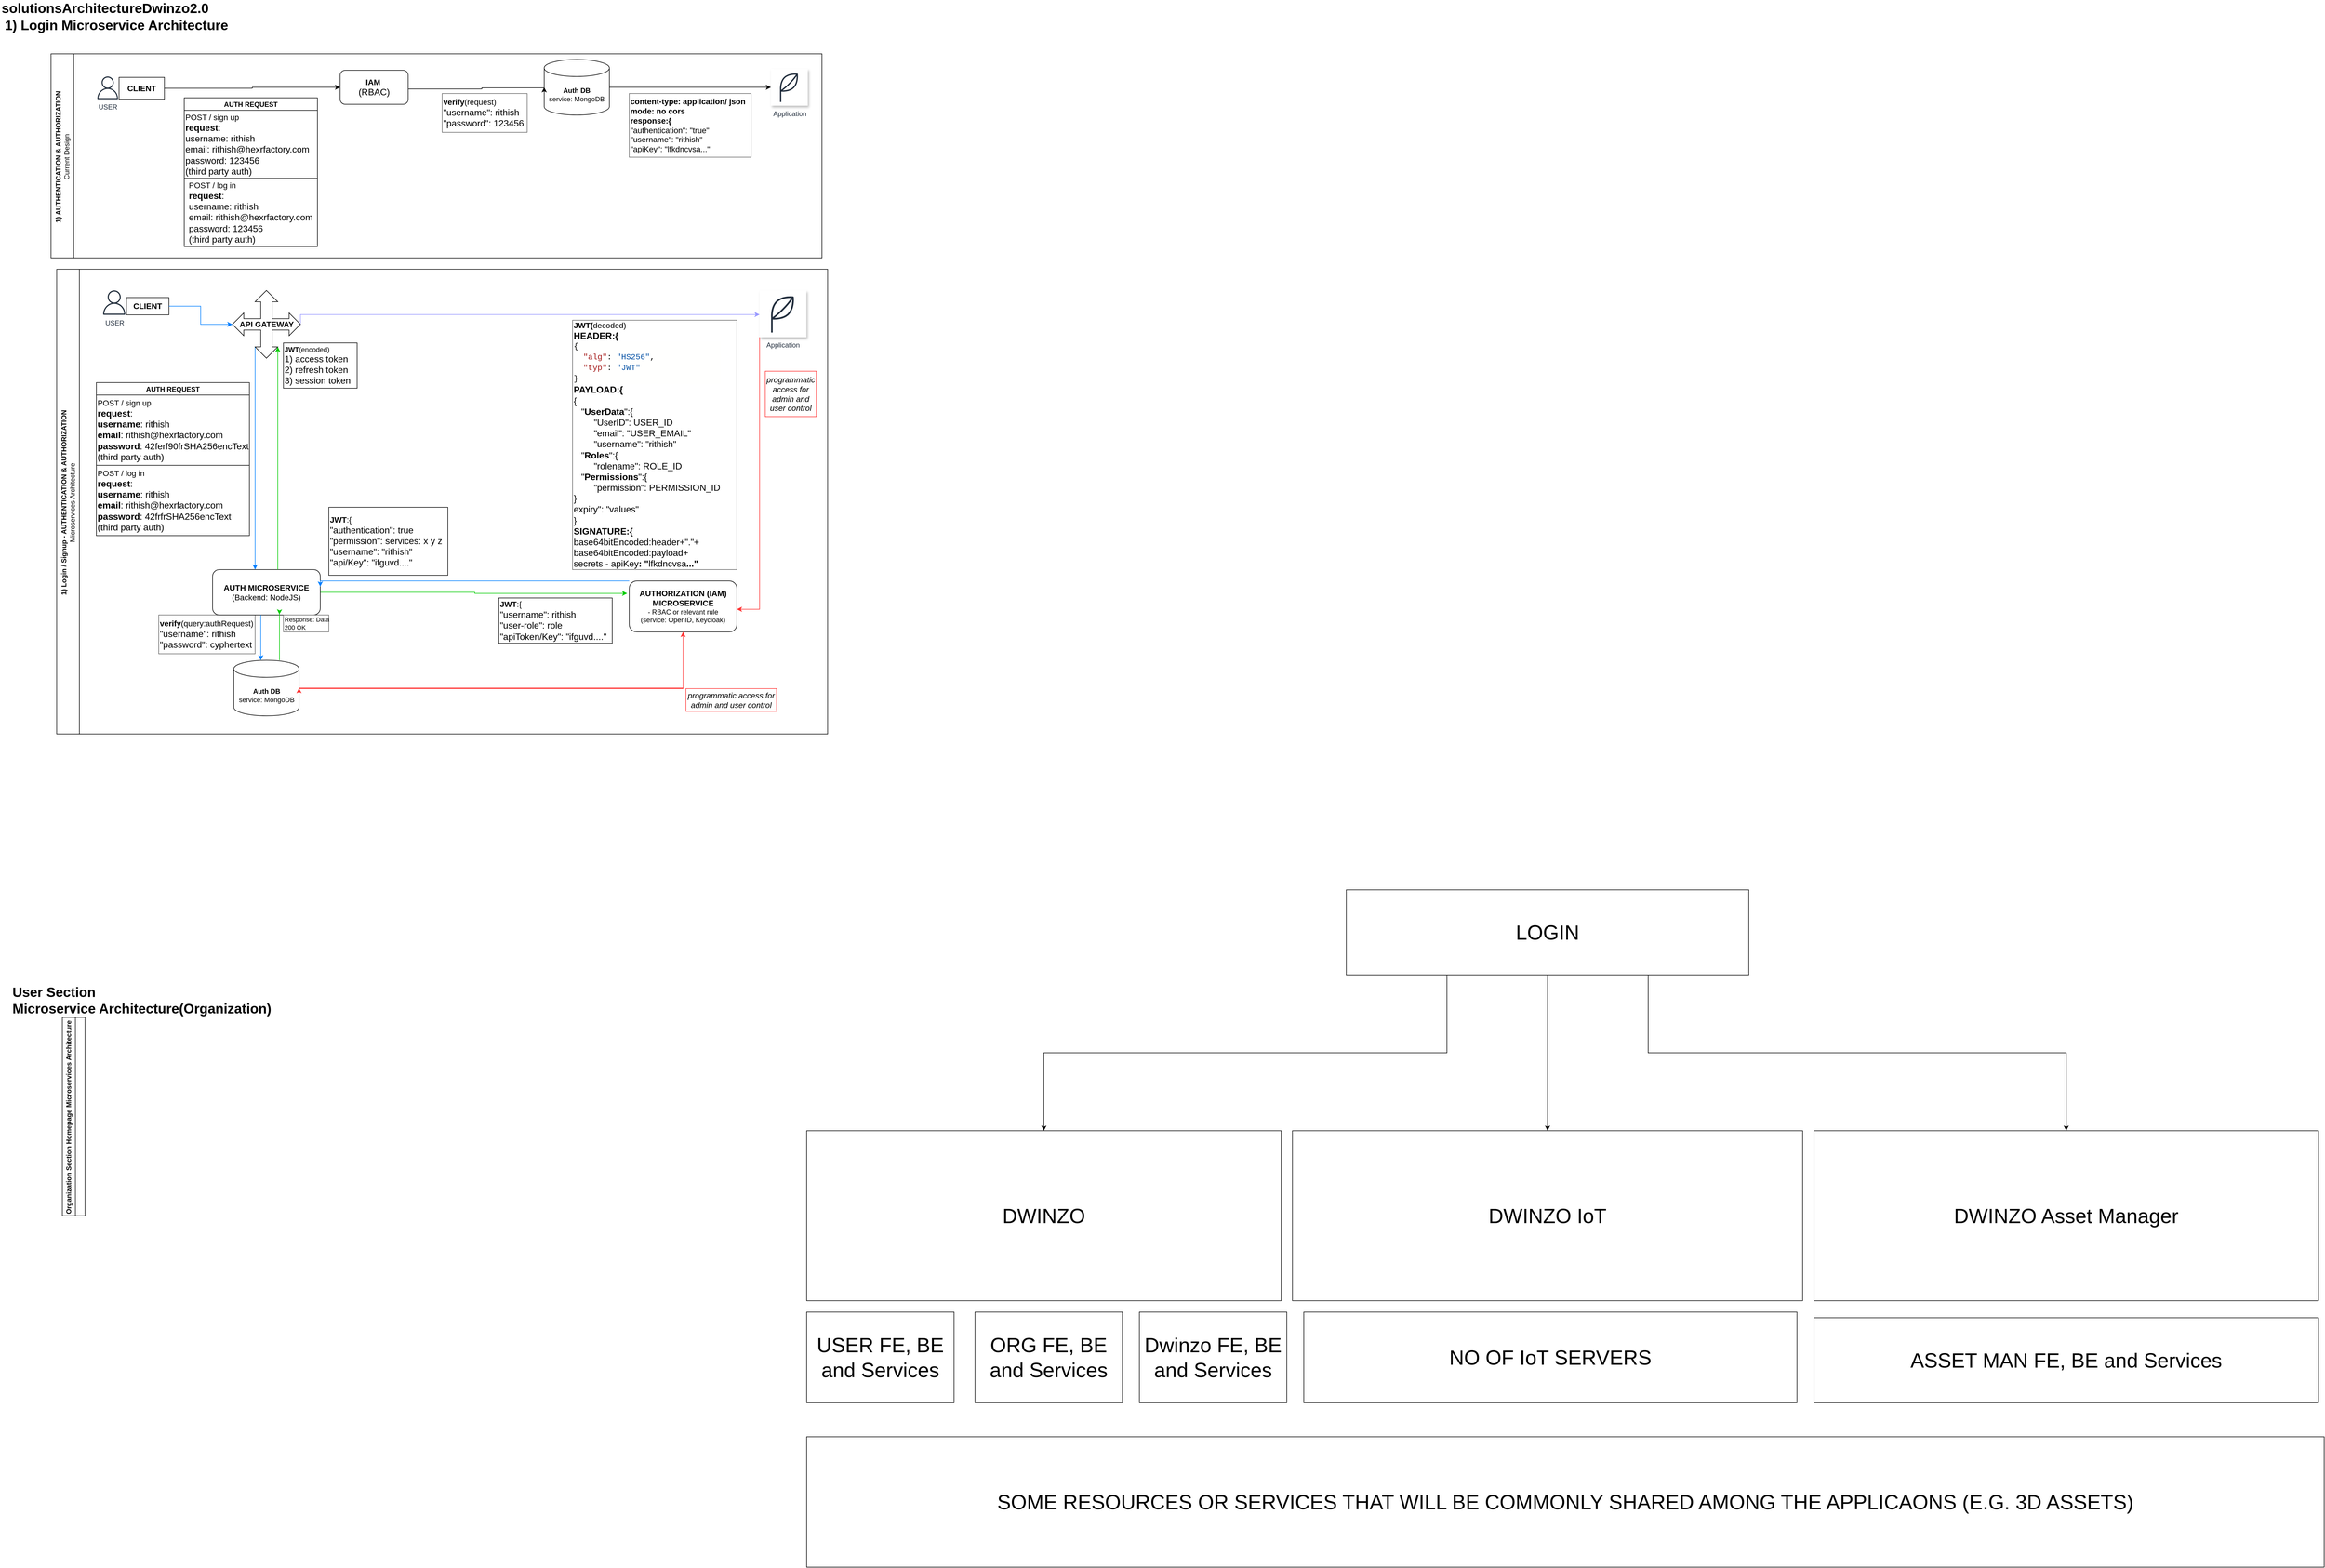 <mxfile version="24.3.1" type="google">
  <diagram name="Page-1" id="z4bVFm13iegyjinyYMxW">
    <mxGraphModel grid="1" page="1" gridSize="10" guides="1" tooltips="1" connect="1" arrows="1" fold="1" pageScale="1" pageWidth="850" pageHeight="1100" math="0" shadow="0">
      <root>
        <mxCell id="0" />
        <mxCell id="1" parent="0" />
        <mxCell id="IHgsMJMbLqcfS5eTaFf3-1" value="solutionsArchitectureDwinzo2.0" style="text;strokeColor=none;fillColor=none;html=1;fontSize=24;fontStyle=1;verticalAlign=middle;align=center;" vertex="1" parent="1">
          <mxGeometry x="-850" y="-1090" width="370" height="20" as="geometry" />
        </mxCell>
        <mxCell id="IHgsMJMbLqcfS5eTaFf3-40" value="1) AUTHENTICATION &amp;amp; AUTHORIZATION&amp;nbsp;&lt;div&gt;&lt;span style=&quot;font-weight: normal;&quot;&gt;Current Design&amp;nbsp;&lt;/span&gt;&lt;/div&gt;" style="swimlane;horizontal=0;whiteSpace=wrap;html=1;startSize=40;" vertex="1" parent="1">
          <mxGeometry x="-760" y="-1000" width="1360" height="360" as="geometry" />
        </mxCell>
        <mxCell id="IHgsMJMbLqcfS5eTaFf3-70" value="" style="edgeStyle=orthogonalEdgeStyle;rounded=0;orthogonalLoop=1;jettySize=auto;html=1;" edge="1" parent="IHgsMJMbLqcfS5eTaFf3-40">
          <mxGeometry relative="1" as="geometry">
            <mxPoint x="865" y="169.429" as="sourcePoint" />
          </mxGeometry>
        </mxCell>
        <mxCell id="IHgsMJMbLqcfS5eTaFf3-48" value="&lt;font style=&quot;font-size: 14px;&quot;&gt;&lt;b&gt;verify&lt;/b&gt;(request)&lt;/font&gt;&lt;div&gt;&lt;font size=&quot;3&quot;&gt;&quot;username&quot;: rithish&lt;/font&gt;&lt;/div&gt;&lt;div&gt;&lt;font size=&quot;3&quot;&gt;&quot;password&quot;: 123456&lt;/font&gt;&lt;/div&gt;" style="whiteSpace=wrap;html=1;strokeColor=#666666;strokeWidth=1;shadow=0;dashed=0;align=left;" vertex="1" parent="IHgsMJMbLqcfS5eTaFf3-40">
          <mxGeometry x="690" y="70" width="150" height="68.5" as="geometry" />
        </mxCell>
        <mxCell id="IHgsMJMbLqcfS5eTaFf3-25" value="USER" style="sketch=0;outlineConnect=0;fontColor=#232F3E;gradientColor=none;fillColor=#232F3D;strokeColor=none;dashed=0;verticalLabelPosition=bottom;verticalAlign=top;align=center;html=1;fontSize=12;fontStyle=0;aspect=fixed;pointerEvents=1;shape=mxgraph.aws4.user;" vertex="1" parent="IHgsMJMbLqcfS5eTaFf3-40">
          <mxGeometry x="80" y="40" width="40" height="40" as="geometry" />
        </mxCell>
        <mxCell id="y3_AkyGFKerVFW_caFqs-35" style="edgeStyle=orthogonalEdgeStyle;rounded=0;orthogonalLoop=1;jettySize=auto;html=1;entryX=0;entryY=0.5;entryDx=0;entryDy=0;" edge="1" parent="IHgsMJMbLqcfS5eTaFf3-40" source="y3_AkyGFKerVFW_caFqs-1" target="y3_AkyGFKerVFW_caFqs-3">
          <mxGeometry relative="1" as="geometry" />
        </mxCell>
        <mxCell id="y3_AkyGFKerVFW_caFqs-1" value="&lt;b&gt;&lt;font style=&quot;font-size: 14px;&quot;&gt;CLIENT&lt;/font&gt;&lt;/b&gt;" style="rounded=0;whiteSpace=wrap;html=1;" vertex="1" parent="IHgsMJMbLqcfS5eTaFf3-40">
          <mxGeometry x="120" y="41.5" width="80" height="38.5" as="geometry" />
        </mxCell>
        <mxCell id="y3_AkyGFKerVFW_caFqs-3" value="&lt;b&gt;&lt;font style=&quot;font-size: 14px;&quot;&gt;IAM&amp;nbsp;&lt;/font&gt;&lt;/b&gt;&lt;div&gt;&lt;font size=&quot;3&quot;&gt;(RBAC)&lt;/font&gt;&lt;/div&gt;" style="rounded=1;whiteSpace=wrap;html=1;" vertex="1" parent="IHgsMJMbLqcfS5eTaFf3-40">
          <mxGeometry x="510" y="29" width="120" height="60" as="geometry" />
        </mxCell>
        <mxCell id="y3_AkyGFKerVFW_caFqs-5" value="AUTH REQUEST" style="shape=table;startSize=22;container=1;collapsible=0;childLayout=tableLayout;fontStyle=1" vertex="1" parent="IHgsMJMbLqcfS5eTaFf3-40">
          <mxGeometry x="235" y="77.6" width="235" height="262.4" as="geometry" />
        </mxCell>
        <mxCell id="y3_AkyGFKerVFW_caFqs-6" value="" style="shape=tableRow;horizontal=0;startSize=0;swimlaneHead=0;swimlaneBody=0;strokeColor=inherit;top=0;left=0;bottom=0;right=0;collapsible=0;dropTarget=0;fillColor=none;points=[[0,0.5],[1,0.5]];portConstraint=eastwest;" vertex="1" parent="y3_AkyGFKerVFW_caFqs-5">
          <mxGeometry y="22" width="235" height="120" as="geometry" />
        </mxCell>
        <mxCell id="y3_AkyGFKerVFW_caFqs-7" value="&lt;font style=&quot;font-size: 14px;&quot;&gt;POST / sign up&lt;/font&gt;&lt;div&gt;&lt;font size=&quot;3&quot;&gt;&lt;b&gt;request&lt;/b&gt;:&lt;/font&gt;&lt;/div&gt;&lt;div&gt;&lt;font size=&quot;3&quot;&gt;username: rithish&lt;/font&gt;&lt;/div&gt;&lt;div&gt;&lt;font size=&quot;3&quot;&gt;email: rithish@hexrfactory.com&lt;/font&gt;&lt;/div&gt;&lt;div&gt;&lt;font size=&quot;3&quot;&gt;password: 123456&lt;/font&gt;&lt;/div&gt;&lt;div&gt;&lt;font size=&quot;3&quot;&gt;(third party auth)&lt;/font&gt;&lt;/div&gt;" style="shape=partialRectangle;html=1;whiteSpace=wrap;connectable=0;strokeColor=inherit;overflow=hidden;fillColor=none;top=0;left=0;bottom=0;right=0;pointerEvents=1;align=left;" vertex="1" parent="y3_AkyGFKerVFW_caFqs-6">
          <mxGeometry width="235" height="120" as="geometry">
            <mxRectangle width="235" height="120" as="alternateBounds" />
          </mxGeometry>
        </mxCell>
        <mxCell id="y3_AkyGFKerVFW_caFqs-8" value="" style="shape=tableRow;horizontal=0;startSize=0;swimlaneHead=0;swimlaneBody=0;strokeColor=inherit;top=0;left=0;bottom=0;right=0;collapsible=0;dropTarget=0;fillColor=none;points=[[0,0.5],[1,0.5]];portConstraint=eastwest;" vertex="1" parent="y3_AkyGFKerVFW_caFqs-5">
          <mxGeometry y="142" width="235" height="120" as="geometry" />
        </mxCell>
        <mxCell id="y3_AkyGFKerVFW_caFqs-9" value="&lt;div style=&quot;text-align: left;&quot;&gt;&lt;span style=&quot;font-size: 14px; background-color: initial;&quot;&gt;POST / log in&lt;/span&gt;&lt;/div&gt;&lt;div style=&quot;text-align: left;&quot;&gt;&lt;font size=&quot;3&quot;&gt;&lt;b&gt;request&lt;/b&gt;:&lt;/font&gt;&lt;/div&gt;&lt;div style=&quot;text-align: left;&quot;&gt;&lt;font size=&quot;3&quot;&gt;username: rithish&lt;/font&gt;&lt;/div&gt;&lt;div style=&quot;text-align: left;&quot;&gt;&lt;font size=&quot;3&quot;&gt;email: rithish@hexrfactory.com&lt;/font&gt;&lt;/div&gt;&lt;div style=&quot;text-align: left;&quot;&gt;&lt;font size=&quot;3&quot;&gt;password: 123456&lt;/font&gt;&lt;/div&gt;&lt;div style=&quot;text-align: left;&quot;&gt;&lt;font size=&quot;3&quot;&gt;(third party auth)&lt;/font&gt;&lt;/div&gt;" style="shape=partialRectangle;html=1;whiteSpace=wrap;connectable=0;strokeColor=inherit;overflow=hidden;fillColor=none;top=0;left=0;bottom=0;right=0;pointerEvents=1;" vertex="1" parent="y3_AkyGFKerVFW_caFqs-8">
          <mxGeometry width="235" height="120" as="geometry">
            <mxRectangle width="235" height="120" as="alternateBounds" />
          </mxGeometry>
        </mxCell>
        <mxCell id="y3_AkyGFKerVFW_caFqs-17" style="edgeStyle=orthogonalEdgeStyle;rounded=0;orthogonalLoop=1;jettySize=auto;html=1;" edge="1" parent="IHgsMJMbLqcfS5eTaFf3-40" source="y3_AkyGFKerVFW_caFqs-13" target="y3_AkyGFKerVFW_caFqs-16">
          <mxGeometry relative="1" as="geometry" />
        </mxCell>
        <mxCell id="y3_AkyGFKerVFW_caFqs-13" value="&lt;b&gt;Auth DB&lt;/b&gt;&lt;div&gt;service: MongoDB&lt;/div&gt;" style="shape=cylinder3;whiteSpace=wrap;html=1;boundedLbl=1;backgroundOutline=1;size=15;" vertex="1" parent="IHgsMJMbLqcfS5eTaFf3-40">
          <mxGeometry x="870" y="10" width="115" height="98" as="geometry" />
        </mxCell>
        <mxCell id="y3_AkyGFKerVFW_caFqs-14" style="edgeStyle=orthogonalEdgeStyle;rounded=0;orthogonalLoop=1;jettySize=auto;html=1;entryX=0;entryY=0.5;entryDx=0;entryDy=0;entryPerimeter=0;" edge="1" parent="IHgsMJMbLqcfS5eTaFf3-40" source="y3_AkyGFKerVFW_caFqs-3" target="y3_AkyGFKerVFW_caFqs-13">
          <mxGeometry relative="1" as="geometry">
            <Array as="points">
              <mxPoint x="760" y="62" />
              <mxPoint x="760" y="60" />
            </Array>
          </mxGeometry>
        </mxCell>
        <mxCell id="y3_AkyGFKerVFW_caFqs-16" value="Application" style="sketch=0;outlineConnect=0;fontColor=#232F3E;gradientColor=none;strokeColor=#232F3E;fillColor=#ffffff;dashed=0;verticalLabelPosition=bottom;verticalAlign=top;align=center;html=1;fontSize=12;fontStyle=0;aspect=fixed;shape=mxgraph.aws4.resourceIcon;resIcon=mxgraph.aws4.application;shadow=1;" vertex="1" parent="IHgsMJMbLqcfS5eTaFf3-40">
          <mxGeometry x="1270" y="26.5" width="65" height="65" as="geometry" />
        </mxCell>
        <mxCell id="y3_AkyGFKerVFW_caFqs-18" value="&lt;span style=&quot;font-size: 14px;&quot;&gt;&lt;b&gt;content-type: application/ json&lt;/b&gt;&lt;/span&gt;&lt;div&gt;&lt;span style=&quot;font-size: 14px;&quot;&gt;&lt;b&gt;mode: no cors&lt;/b&gt;&lt;/span&gt;&lt;/div&gt;&lt;div&gt;&lt;span style=&quot;font-size: 14px;&quot;&gt;&lt;b&gt;response:{&lt;/b&gt;&lt;/span&gt;&lt;/div&gt;&lt;div&gt;&lt;span style=&quot;font-size: 14px;&quot;&gt;&quot;&lt;/span&gt;&lt;span style=&quot;font-size: 14px;&quot;&gt;authentication&lt;/span&gt;&lt;span style=&quot;font-size: 14px;&quot;&gt;&quot;: &quot;&lt;/span&gt;&lt;span style=&quot;font-size: 14px;&quot;&gt;true&quot;&lt;/span&gt;&lt;/div&gt;&lt;div&gt;&lt;span style=&quot;font-size: 14px;&quot;&gt;&quot;username&quot;: &quot;&lt;/span&gt;&lt;span style=&quot;font-size: 14px;&quot;&gt;rithish&quot;&lt;/span&gt;&lt;/div&gt;&lt;div&gt;&lt;span style=&quot;font-size: 14px;&quot;&gt;&quot;apiKey&quot;: &quot;&lt;/span&gt;&lt;span style=&quot;font-size: 14px;&quot;&gt;lfkdncvsa&lt;/span&gt;&lt;span style=&quot;font-size: 14px;&quot;&gt;...&quot;&lt;/span&gt;&lt;/div&gt;" style="whiteSpace=wrap;html=1;strokeColor=#666666;strokeWidth=1;shadow=0;dashed=0;align=left;" vertex="1" parent="IHgsMJMbLqcfS5eTaFf3-40">
          <mxGeometry x="1020" y="70" width="215" height="112.4" as="geometry" />
        </mxCell>
        <mxCell id="IHgsMJMbLqcfS5eTaFf3-159" value="1) Login Microservice Architecture" style="text;strokeColor=none;fillColor=none;html=1;fontSize=24;fontStyle=1;verticalAlign=middle;align=center;" vertex="1" parent="1">
          <mxGeometry x="-830" y="-1060" width="370" height="20" as="geometry" />
        </mxCell>
        <mxCell id="IHgsMJMbLqcfS5eTaFf3-160" value="User Section&amp;nbsp;&lt;div&gt;Microservice Architecture&lt;span style=&quot;background-color: initial;&quot;&gt;(Organization)&lt;/span&gt;&lt;/div&gt;" style="text;strokeColor=none;fillColor=none;html=1;fontSize=24;fontStyle=1;verticalAlign=middle;align=left;" vertex="1" parent="1">
          <mxGeometry x="-830" y="660" width="490" height="20" as="geometry" />
        </mxCell>
        <mxCell id="IHgsMJMbLqcfS5eTaFf3-258" value="Organization Section Homepage Microservices Architecture&amp;nbsp;" style="swimlane;horizontal=0;whiteSpace=wrap;html=1;" vertex="1" collapsed="1" parent="1">
          <mxGeometry x="-740" y="700" width="40" height="350" as="geometry">
            <mxRectangle x="-760" y="1490" width="2400" height="1790" as="alternateBounds" />
          </mxGeometry>
        </mxCell>
        <mxCell id="IHgsMJMbLqcfS5eTaFf3-174" value="" style="strokeWidth=1;shadow=0;dashed=0;align=center;html=1;shape=mxgraph.mockup.containers.browserWindow;rSize=0;strokeColor=#666666;strokeColor2=#008cff;strokeColor3=#c4c4c4;mainText=,;recursiveResize=0;" vertex="1" parent="IHgsMJMbLqcfS5eTaFf3-258">
          <mxGeometry x="40" y="20" width="510" height="390" as="geometry" />
        </mxCell>
        <mxCell id="35Xw9IBwaOjaMdfY4VeK-5" value="" style="shape=ellipse;html=1;dashed=0;whiteSpace=wrap;aspect=fixed;strokeWidth=5;perimeter=ellipsePerimeter;" vertex="1" parent="IHgsMJMbLqcfS5eTaFf3-174">
          <mxGeometry x="14.38" y="350" width="33" height="33" as="geometry" />
        </mxCell>
        <mxCell id="IHgsMJMbLqcfS5eTaFf3-176" value="" style="shape=ellipse;html=1;dashed=0;whiteSpace=wrap;aspect=fixed;strokeWidth=5;perimeter=ellipsePerimeter;" vertex="1" parent="IHgsMJMbLqcfS5eTaFf3-174">
          <mxGeometry x="12.38" y="263" width="33" height="33" as="geometry" />
        </mxCell>
        <mxCell id="IHgsMJMbLqcfS5eTaFf3-177" value="" style="shape=ellipse;html=1;dashed=0;whiteSpace=wrap;aspect=fixed;strokeWidth=5;perimeter=ellipsePerimeter;" vertex="1" parent="IHgsMJMbLqcfS5eTaFf3-174">
          <mxGeometry x="12.63" y="177" width="33" height="33" as="geometry" />
        </mxCell>
        <mxCell id="IHgsMJMbLqcfS5eTaFf3-178" value="Page 1" style="strokeWidth=1;shadow=0;dashed=0;align=center;html=1;shape=mxgraph.mockup.containers.anchor;fontSize=17;fontColor=#666666;align=left;whiteSpace=wrap;" vertex="1" parent="IHgsMJMbLqcfS5eTaFf3-174">
          <mxGeometry x="60" y="12" width="110" height="26" as="geometry" />
        </mxCell>
        <mxCell id="IHgsMJMbLqcfS5eTaFf3-179" value="https://www.draw.io" style="strokeWidth=1;shadow=0;dashed=0;align=center;html=1;shape=mxgraph.mockup.containers.anchor;rSize=0;fontSize=17;fontColor=#666666;align=left;" vertex="1" parent="IHgsMJMbLqcfS5eTaFf3-174">
          <mxGeometry x="130" y="60" width="250" height="26" as="geometry" />
        </mxCell>
        <mxCell id="IHgsMJMbLqcfS5eTaFf3-180" value="" style="html=1;shadow=0;dashed=0;fillColor=#E3F3FD;strokeColor=none;fontSize=16;fontColor=#161819;align=left;spacing=15;" vertex="1" parent="IHgsMJMbLqcfS5eTaFf3-174">
          <mxGeometry y="110" width="510" height="60" as="geometry" />
        </mxCell>
        <mxCell id="IHgsMJMbLqcfS5eTaFf3-181" value="&lt;font style=&quot;font-size: 18px;&quot;&gt;&lt;b&gt;ORG NAME&lt;/b&gt;&lt;/font&gt;" style="text;html=1;align=left;verticalAlign=middle;whiteSpace=wrap;rounded=0;" vertex="1" parent="IHgsMJMbLqcfS5eTaFf3-180">
          <mxGeometry x="7.556" width="40.8" height="60" as="geometry" />
        </mxCell>
        <mxCell id="IHgsMJMbLqcfS5eTaFf3-218" value="" style="shape=image;html=1;verticalAlign=top;verticalLabelPosition=bottom;labelBackgroundColor=#ffffff;imageAspect=0;aspect=fixed;image=https://cdn4.iconfinder.com/data/icons/essential-app-2/16/app-tile-block-menu-setting-128.png" vertex="1" parent="IHgsMJMbLqcfS5eTaFf3-180">
          <mxGeometry x="367.323" y="6.96" width="43.511" height="43.511" as="geometry" />
        </mxCell>
        <mxCell id="IHgsMJMbLqcfS5eTaFf3-219" value="" style="shape=image;html=1;verticalAlign=top;verticalLabelPosition=bottom;labelBackgroundColor=#ffffff;imageAspect=0;aspect=fixed;image=https://cdn0.iconfinder.com/data/icons/google-material-design-3-0/48/ic_account_circle_48px-128.png" vertex="1" parent="IHgsMJMbLqcfS5eTaFf3-180">
          <mxGeometry x="450" y="-1.28" width="60" height="60" as="geometry" />
        </mxCell>
        <mxCell id="IHgsMJMbLqcfS5eTaFf3-194" value="" style="image;aspect=fixed;perimeter=ellipsePerimeter;html=1;align=center;shadow=0;dashed=0;fontColor=#4277BB;labelBackgroundColor=default;fontSize=12;spacingTop=3;image=img/lib/ibm/infrastructure/dashboard.svg;" vertex="1" parent="IHgsMJMbLqcfS5eTaFf3-174">
          <mxGeometry x="12.63" y="177" width="33" height="33" as="geometry" />
        </mxCell>
        <mxCell id="IHgsMJMbLqcfS5eTaFf3-195" value="" style="shape=ellipse;html=1;dashed=0;whiteSpace=wrap;aspect=fixed;strokeWidth=5;perimeter=ellipsePerimeter;" vertex="1" parent="IHgsMJMbLqcfS5eTaFf3-174">
          <mxGeometry x="10.38" y="218.5" width="37" height="37" as="geometry" />
        </mxCell>
        <mxCell id="IHgsMJMbLqcfS5eTaFf3-196" value="" style="shape=image;html=1;verticalAlign=top;verticalLabelPosition=bottom;labelBackgroundColor=#ffffff;imageAspect=0;aspect=fixed;image=https://cdn1.iconfinder.com/data/icons/Vista-Inspirate_1.0/128x128/apps/advancedsettings.png" vertex="1" parent="IHgsMJMbLqcfS5eTaFf3-174">
          <mxGeometry x="15.13" y="223.25" width="27.5" height="27.5" as="geometry" />
        </mxCell>
        <mxCell id="IHgsMJMbLqcfS5eTaFf3-197" value="" style="image;aspect=fixed;html=1;points=[];align=center;fontSize=12;image=img/lib/azure2/azure_stack/Plans.svg;" vertex="1" parent="IHgsMJMbLqcfS5eTaFf3-174">
          <mxGeometry x="21.16" y="270" width="15.44" height="19" as="geometry" />
        </mxCell>
        <mxCell id="IHgsMJMbLqcfS5eTaFf3-200" value="" style="shape=image;html=1;verticalAlign=top;verticalLabelPosition=bottom;labelBackgroundColor=#ffffff;imageAspect=0;aspect=fixed;image=https://cdn0.iconfinder.com/data/icons/evericons-24px-vol-1/24/settings-128.png" vertex="1" parent="IHgsMJMbLqcfS5eTaFf3-174">
          <mxGeometry x="19" y="354.62" width="24.38" height="24.38" as="geometry" />
        </mxCell>
        <mxCell id="IHgsMJMbLqcfS5eTaFf3-211" value="&lt;b&gt;Dashboard&lt;/b&gt;" style="rounded=1;arcSize=10;fillColor=#172B4D;strokeColor=none;html=1;fontSize=11;align=center;fontColor=#ffffff;fontStyle=0;fontSize=11;sketch=0;" vertex="1" parent="IHgsMJMbLqcfS5eTaFf3-174">
          <mxGeometry x="51.95" y="182.25" width="88.05" height="27.75" as="geometry" />
        </mxCell>
        <mxCell id="IHgsMJMbLqcfS5eTaFf3-220" value="" style="html=1;shadow=0;dashed=0;shape=mxgraph.bootstrap.rrect;rSize=5;fillColor=#ffffff;strokeColor=#999999;" vertex="1" parent="IHgsMJMbLqcfS5eTaFf3-174">
          <mxGeometry x="400" y="165" width="110" height="125" as="geometry" />
        </mxCell>
        <mxCell id="IHgsMJMbLqcfS5eTaFf3-221" value="             Name&#xa;             Mail ID" style="fillColor=none;strokeColor=none;align=left;spacing=20;fontSize=12;fontColor=#757E85;fontStyle=1;" vertex="1" parent="IHgsMJMbLqcfS5eTaFf3-220">
          <mxGeometry width="110" height="30" relative="1" as="geometry">
            <mxPoint y="10" as="offset" />
          </mxGeometry>
        </mxCell>
        <mxCell id="IHgsMJMbLqcfS5eTaFf3-222" value="Save" style="fillColor=none;strokeColor=none;align=left;spacing=20;fontSize=14;" vertex="1" parent="IHgsMJMbLqcfS5eTaFf3-220">
          <mxGeometry width="110" height="30" relative="1" as="geometry">
            <mxPoint y="40" as="offset" />
          </mxGeometry>
        </mxCell>
        <mxCell id="IHgsMJMbLqcfS5eTaFf3-223" value="User Control" style="fillColor=none;strokeColor=none;align=left;spacing=20;fontSize=14;" vertex="1" parent="IHgsMJMbLqcfS5eTaFf3-220">
          <mxGeometry width="110" height="30" relative="1" as="geometry">
            <mxPoint y="70" as="offset" />
          </mxGeometry>
        </mxCell>
        <mxCell id="IHgsMJMbLqcfS5eTaFf3-224" value="" style="shape=image;html=1;verticalAlign=top;verticalLabelPosition=bottom;labelBackgroundColor=#ffffff;imageAspect=0;aspect=fixed;image=https://cdn0.iconfinder.com/data/icons/google-material-design-3-0/48/ic_account_circle_48px-128.png" vertex="1" parent="IHgsMJMbLqcfS5eTaFf3-220">
          <mxGeometry x="20" y="2.679" width="33.036" height="33.036" as="geometry" />
        </mxCell>
        <mxCell id="IHgsMJMbLqcfS5eTaFf3-225" value="Log Out" style="fillColor=none;strokeColor=none;align=left;spacing=20;fontSize=14;" vertex="1" parent="IHgsMJMbLqcfS5eTaFf3-220">
          <mxGeometry y="96.155" width="90.588" height="28.846" as="geometry" />
        </mxCell>
        <mxCell id="35Xw9IBwaOjaMdfY4VeK-4" value="" style="shape=ellipse;html=1;dashed=0;whiteSpace=wrap;aspect=fixed;strokeWidth=5;perimeter=ellipsePerimeter;" vertex="1" parent="IHgsMJMbLqcfS5eTaFf3-174">
          <mxGeometry x="12.63" y="307" width="33" height="33" as="geometry" />
        </mxCell>
        <mxCell id="IHgsMJMbLqcfS5eTaFf3-198" value="" style="sketch=0;outlineConnect=0;fontColor=#232F3E;gradientColor=none;fillColor=#DD344C;strokeColor=none;dashed=0;verticalLabelPosition=bottom;verticalAlign=top;align=center;html=1;fontSize=12;fontStyle=0;aspect=fixed;shape=mxgraph.aws4.location_service_track;" vertex="1" parent="IHgsMJMbLqcfS5eTaFf3-174">
          <mxGeometry x="20" y="313.62" width="19.38" height="19.38" as="geometry" />
        </mxCell>
        <mxCell id="35Xw9IBwaOjaMdfY4VeK-9" value="&lt;b&gt;Settings&lt;/b&gt;" style="rounded=1;arcSize=10;fillColor=#172B4D;strokeColor=none;html=1;fontSize=11;align=center;fontColor=#ffffff;fontStyle=0;fontSize=11;sketch=0;" vertex="1" parent="IHgsMJMbLqcfS5eTaFf3-174">
          <mxGeometry x="51.95" y="350" width="88.05" height="27.75" as="geometry" />
        </mxCell>
        <mxCell id="35Xw9IBwaOjaMdfY4VeK-8" value="&lt;b&gt;Track&lt;/b&gt;" style="rounded=1;arcSize=10;fillColor=#172B4D;strokeColor=none;html=1;fontSize=11;align=center;fontColor=#ffffff;fontStyle=0;fontSize=11;sketch=0;" vertex="1" parent="IHgsMJMbLqcfS5eTaFf3-174">
          <mxGeometry x="51.95" y="307.0" width="88.05" height="27.75" as="geometry" />
        </mxCell>
        <mxCell id="35Xw9IBwaOjaMdfY4VeK-7" value="&lt;b&gt;Plan&lt;/b&gt;" style="rounded=1;arcSize=10;fillColor=#172B4D;strokeColor=none;html=1;fontSize=11;align=center;fontColor=#ffffff;fontStyle=0;fontSize=11;sketch=0;" vertex="1" parent="IHgsMJMbLqcfS5eTaFf3-174">
          <mxGeometry x="51.95" y="265.62" width="88.05" height="27.75" as="geometry" />
        </mxCell>
        <mxCell id="35Xw9IBwaOjaMdfY4VeK-6" value="&lt;b&gt;Setup&lt;/b&gt;" style="rounded=1;arcSize=10;fillColor=#172B4D;strokeColor=none;html=1;fontSize=11;align=center;fontColor=#ffffff;fontStyle=0;fontSize=11;sketch=0;" vertex="1" parent="IHgsMJMbLqcfS5eTaFf3-174">
          <mxGeometry x="51.95" y="223.25" width="88.05" height="27.75" as="geometry" />
        </mxCell>
        <mxCell id="35Xw9IBwaOjaMdfY4VeK-10" value="" style="group" connectable="0" vertex="1" parent="IHgsMJMbLqcfS5eTaFf3-174">
          <mxGeometry x="234" y="166" width="165" height="63.5" as="geometry" />
        </mxCell>
        <mxCell id="IHgsMJMbLqcfS5eTaFf3-226" value="" style="html=1;shadow=0;dashed=0;shape=mxgraph.bootstrap.rrect;rSize=5;fillColor=#ffffff;strokeColor=#999999;" vertex="1" parent="35Xw9IBwaOjaMdfY4VeK-10">
          <mxGeometry y="1" width="165" height="62.5" as="geometry" />
        </mxCell>
        <mxCell id="IHgsMJMbLqcfS5eTaFf3-227" value="dwinzo" style="sketch=0;outlineConnect=0;fontColor=#232F3E;gradientColor=none;strokeColor=#232F3E;fillColor=#ffffff;dashed=0;verticalLabelPosition=bottom;verticalAlign=top;align=center;html=1;fontSize=12;fontStyle=0;aspect=fixed;shape=mxgraph.aws4.resourceIcon;resIcon=mxgraph.aws4.application;" vertex="1" parent="35Xw9IBwaOjaMdfY4VeK-10">
          <mxGeometry y="1" width="40" height="40" as="geometry" />
        </mxCell>
        <mxCell id="IHgsMJMbLqcfS5eTaFf3-228" value="&lt;b&gt;organization&lt;/b&gt;" style="sketch=0;outlineConnect=0;fontColor=#232F3E;gradientColor=none;fillColor=#232F3D;strokeColor=none;dashed=0;verticalLabelPosition=bottom;verticalAlign=top;align=center;html=1;fontSize=12;fontStyle=0;aspect=fixed;pointerEvents=1;shape=mxgraph.aws4.office_building;" vertex="1" parent="35Xw9IBwaOjaMdfY4VeK-10">
          <mxGeometry x="69.68" width="25.64" height="40" as="geometry" />
        </mxCell>
        <mxCell id="IHgsMJMbLqcfS5eTaFf3-229" value="Coming&lt;div&gt;soon&lt;/div&gt;" style="text;html=1;align=center;verticalAlign=middle;whiteSpace=wrap;rounded=0;" vertex="1" parent="35Xw9IBwaOjaMdfY4VeK-10">
          <mxGeometry x="105" y="7" width="60" height="30" as="geometry" />
        </mxCell>
        <mxCell id="IHgsMJMbLqcfS5eTaFf3-272" value="" style="group" connectable="0" vertex="1" parent="IHgsMJMbLqcfS5eTaFf3-258">
          <mxGeometry x="60" y="570" width="350" height="245" as="geometry" />
        </mxCell>
        <mxCell id="IHgsMJMbLqcfS5eTaFf3-274" value="" style="edgeStyle=elbowEdgeStyle;rounded=0;orthogonalLoop=1;jettySize=auto;html=1;" edge="1" parent="IHgsMJMbLqcfS5eTaFf3-272" source="IHgsMJMbLqcfS5eTaFf3-275" target="IHgsMJMbLqcfS5eTaFf3-279">
          <mxGeometry relative="1" as="geometry" />
        </mxCell>
        <mxCell id="IHgsMJMbLqcfS5eTaFf3-275" value="React" style="shape=image;html=1;verticalAlign=top;verticalLabelPosition=bottom;labelBackgroundColor=#ffffff;imageAspect=0;aspect=fixed;image=https://cdn1.iconfinder.com/data/icons/ionicons-fill-vol-2/512/logo-react-128.png" vertex="1" parent="IHgsMJMbLqcfS5eTaFf3-272">
          <mxGeometry x="10" y="-30.625" width="22.5" height="22.5" as="geometry" />
        </mxCell>
        <mxCell id="IHgsMJMbLqcfS5eTaFf3-276" value="" style="group" connectable="0" vertex="1" parent="IHgsMJMbLqcfS5eTaFf3-272">
          <mxGeometry y="30.625" width="70" height="61.25" as="geometry" />
        </mxCell>
        <mxCell id="IHgsMJMbLqcfS5eTaFf3-277" value="&lt;div&gt;&lt;br&gt;&lt;/div&gt;&amp;nbsp; 3JS" style="rounded=0;whiteSpace=wrap;html=1;" vertex="1" parent="IHgsMJMbLqcfS5eTaFf3-276">
          <mxGeometry x="10" width="34.72" height="35" as="geometry" />
        </mxCell>
        <mxCell id="IHgsMJMbLqcfS5eTaFf3-278" value="ThreeJS" style="text;html=1;align=center;verticalAlign=middle;resizable=0;points=[];autosize=1;strokeColor=none;fillColor=none;" vertex="1" parent="IHgsMJMbLqcfS5eTaFf3-276">
          <mxGeometry y="35" width="70" height="30" as="geometry" />
        </mxCell>
        <mxCell id="IHgsMJMbLqcfS5eTaFf3-279" value="&lt;span style=&quot;text-wrap: nowrap; background-color: rgb(251, 251, 251);&quot;&gt;Cache / Static UI files of each&lt;/span&gt;&lt;br&gt;&lt;div&gt;&lt;div&gt;presenting&amp;nbsp;&lt;/div&gt;&lt;/div&gt;&lt;div&gt;Navbar and the Menu options&lt;/div&gt;&lt;div&gt;under Organization&lt;/div&gt;" style="whiteSpace=wrap;html=1;verticalAlign=top;labelBackgroundColor=#ffffff;" vertex="1" parent="IHgsMJMbLqcfS5eTaFf3-272">
          <mxGeometry x="90" y="-30.625" width="210" height="70" as="geometry" />
        </mxCell>
        <mxCell id="IHgsMJMbLqcfS5eTaFf3-280" value="" style="edgeStyle=elbowEdgeStyle;rounded=0;orthogonalLoop=1;jettySize=auto;html=1;" edge="1" parent="IHgsMJMbLqcfS5eTaFf3-272" source="IHgsMJMbLqcfS5eTaFf3-277">
          <mxGeometry relative="1" as="geometry">
            <mxPoint x="90" y="56.875" as="targetPoint" />
          </mxGeometry>
        </mxCell>
        <mxCell id="IHgsMJMbLqcfS5eTaFf3-281" value="For 3D Visualization" style="rounded=0;whiteSpace=wrap;html=1;" vertex="1" parent="IHgsMJMbLqcfS5eTaFf3-272">
          <mxGeometry x="89" y="45.5" width="211" height="37.625" as="geometry" />
        </mxCell>
        <mxCell id="IHgsMJMbLqcfS5eTaFf3-282" style="edgeStyle=orthogonalEdgeStyle;rounded=0;orthogonalLoop=1;jettySize=auto;html=1;entryX=0.157;entryY=1;entryDx=0;entryDy=0;entryPerimeter=0;" edge="1" parent="IHgsMJMbLqcfS5eTaFf3-272" source="IHgsMJMbLqcfS5eTaFf3-279">
          <mxGeometry relative="1" as="geometry">
            <mxPoint x="66" y="-170.625" as="targetPoint" />
          </mxGeometry>
        </mxCell>
        <object placeholders="1" c4Name="DWinzo Home UI Container - Organization" c4Type="ContainerScopeBoundary" c4Application="DWinzo Container: Priority Top" label="&lt;font style=&quot;font-size: 16px&quot;&gt;&lt;b&gt;&lt;div style=&quot;text-align: left&quot;&gt;%c4Name%&lt;/div&gt;&lt;/b&gt;&lt;/font&gt;&lt;div style=&quot;text-align: left&quot;&gt;[%c4Application%]&lt;/div&gt;" id="IHgsMJMbLqcfS5eTaFf3-273">
          <mxCell style="rounded=1;fontSize=11;whiteSpace=wrap;html=1;dashed=1;arcSize=20;fillColor=none;strokeColor=#666666;fontColor=#333333;labelBackgroundColor=none;align=left;verticalAlign=bottom;labelBorderColor=none;spacingTop=0;spacing=10;dashPattern=8 4;metaEdit=1;rotatable=0;perimeter=rectanglePerimeter;noLabel=0;labelPadding=0;allowArrows=0;connectable=0;expand=0;recursiveResize=0;editable=1;pointerEvents=0;absoluteArcSize=1;points=[[0.25,0,0],[0.5,0,0],[0.75,0,0],[1,0.25,0],[1,0.5,0],[1,0.75,0],[0.75,1,0],[0.5,1,0],[0.25,1,0],[0,0.75,0],[0,0.5,0],[0,0.25,0]];" vertex="1" parent="IHgsMJMbLqcfS5eTaFf3-272">
            <mxGeometry x="10" y="-30.625" width="340" height="245" as="geometry" />
          </mxCell>
        </object>
        <mxCell id="IHgsMJMbLqcfS5eTaFf3-283" value="Home Page - ORGANIZATION -  Common Pods, Priority: Below Top" style="shape=table;startSize=40;container=1;collapsible=0;childLayout=tableLayout;" vertex="1" parent="IHgsMJMbLqcfS5eTaFf3-258">
          <mxGeometry x="70" y="815" width="1900" height="390" as="geometry" />
        </mxCell>
        <mxCell id="IHgsMJMbLqcfS5eTaFf3-284" value="" style="shape=tableRow;horizontal=0;startSize=0;swimlaneHead=0;swimlaneBody=0;strokeColor=inherit;top=0;left=0;bottom=0;right=0;collapsible=0;dropTarget=0;fillColor=none;points=[[0,0.5],[1,0.5]];portConstraint=eastwest;" vertex="1" parent="IHgsMJMbLqcfS5eTaFf3-283">
          <mxGeometry y="40" width="1900" height="350" as="geometry" />
        </mxCell>
        <mxCell id="IHgsMJMbLqcfS5eTaFf3-285" value="No Contents - NIL (Yet to develop)" style="shape=partialRectangle;html=1;whiteSpace=wrap;connectable=0;strokeColor=inherit;overflow=hidden;fillColor=none;top=0;left=0;bottom=0;right=0;pointerEvents=1;" vertex="1" parent="IHgsMJMbLqcfS5eTaFf3-284">
          <mxGeometry width="380" height="350" as="geometry">
            <mxRectangle width="380" height="350" as="alternateBounds" />
          </mxGeometry>
        </mxCell>
        <mxCell id="IHgsMJMbLqcfS5eTaFf3-286" value="Setup Static Files on Cache:&lt;div&gt;1) Factory&lt;/div&gt;&lt;div&gt;- Factory Information&lt;/div&gt;&lt;div&gt;- Factory Global Standard&lt;/div&gt;&lt;div&gt;&lt;br&gt;&lt;/div&gt;&lt;div&gt;2) Machine&lt;/div&gt;&lt;div&gt;Shows fleet of deployed&amp;nbsp;&lt;span style=&quot;background-color: initial;&quot;&gt;devices / machines&lt;/span&gt;&lt;/div&gt;&lt;div&gt;&lt;br&gt;&lt;/div&gt;&lt;div&gt;3) Product&lt;/div&gt;&lt;div&gt;- Add Product&lt;/div&gt;&lt;div&gt;- Table (of Products of inbuilt ERP WITH&amp;nbsp;&lt;/div&gt;&lt;div&gt;- Name, SKU, Cost)&lt;/div&gt;&lt;div&gt;&lt;br&gt;&lt;/div&gt;&lt;div&gt;4) Customer&lt;/div&gt;&lt;div&gt;- Adding Customer -&amp;gt; to Customer list CRM like Table&lt;/div&gt;&lt;div&gt;&lt;br&gt;&lt;/div&gt;&lt;div&gt;5) Inventory&lt;/div&gt;&lt;div&gt;Shows Available stocks in inventory&lt;/div&gt;&lt;div&gt;(- Name, Image, prod Code, Quantity, Cost)&lt;/div&gt;&lt;div&gt;&lt;br&gt;&lt;/div&gt;&lt;div&gt;&lt;br&gt;&lt;/div&gt;&lt;div&gt;&lt;br&gt;&lt;/div&gt;" style="shape=partialRectangle;html=1;whiteSpace=wrap;connectable=0;strokeColor=inherit;overflow=hidden;fillColor=none;top=0;left=0;bottom=0;right=0;pointerEvents=1;" vertex="1" parent="IHgsMJMbLqcfS5eTaFf3-284">
          <mxGeometry x="380" width="380" height="350" as="geometry">
            <mxRectangle width="380" height="350" as="alternateBounds" />
          </mxGeometry>
        </mxCell>
        <mxCell id="IHgsMJMbLqcfS5eTaFf3-287" value="&lt;div&gt;Plan&lt;/div&gt;&lt;div&gt;&lt;br&gt;&lt;/div&gt;&lt;div&gt;1) Scheduling&amp;nbsp;&lt;/div&gt;&lt;div&gt;Wafting Table, Running Table, Completed Table&lt;/div&gt;&lt;div&gt;&lt;br&gt;&lt;/div&gt;&lt;div&gt;2) Order&amp;nbsp;&lt;/div&gt;&lt;div&gt;Order placing form -&amp;gt; adds to schedule -^&lt;/div&gt;&lt;div&gt;&lt;br&gt;&lt;/div&gt;" style="shape=partialRectangle;html=1;whiteSpace=wrap;connectable=0;strokeColor=inherit;overflow=hidden;fillColor=none;top=0;left=0;bottom=0;right=0;pointerEvents=1;" vertex="1" parent="IHgsMJMbLqcfS5eTaFf3-284">
          <mxGeometry x="760" width="380" height="350" as="geometry">
            <mxRectangle width="380" height="350" as="alternateBounds" />
          </mxGeometry>
        </mxCell>
        <mxCell id="IHgsMJMbLqcfS5eTaFf3-288" value="No Contents - NIL (Yet to develop)" style="shape=partialRectangle;html=1;whiteSpace=wrap;connectable=0;strokeColor=inherit;overflow=hidden;fillColor=none;top=0;left=0;bottom=0;right=0;pointerEvents=1;" vertex="1" parent="IHgsMJMbLqcfS5eTaFf3-284">
          <mxGeometry x="1140" width="380" height="350" as="geometry">
            <mxRectangle width="380" height="350" as="alternateBounds" />
          </mxGeometry>
        </mxCell>
        <mxCell id="IHgsMJMbLqcfS5eTaFf3-289" value="No Contents - NIL (Yet to develop)" style="shape=partialRectangle;html=1;whiteSpace=wrap;connectable=0;strokeColor=inherit;overflow=hidden;fillColor=none;top=0;left=0;bottom=0;right=0;pointerEvents=1;" vertex="1" parent="IHgsMJMbLqcfS5eTaFf3-284">
          <mxGeometry x="1520" width="380" height="350" as="geometry">
            <mxRectangle width="380" height="350" as="alternateBounds" />
          </mxGeometry>
        </mxCell>
        <mxCell id="IHgsMJMbLqcfS5eTaFf3-290" value="" style="group" connectable="0" vertex="1" parent="IHgsMJMbLqcfS5eTaFf3-258">
          <mxGeometry x="210" y="1150.75" width="350" height="329.25" as="geometry" />
        </mxCell>
        <object placeholders="1" c4Name="DWinzo Dashboard UI Container -Organization" c4Type="ContainerScopeBoundary" c4Application="DWinzo Container: Priority Below Top" label="&lt;font style=&quot;font-size: 16px&quot;&gt;&lt;b&gt;&lt;div style=&quot;text-align: left&quot;&gt;%c4Name%&lt;/div&gt;&lt;/b&gt;&lt;/font&gt;&lt;div style=&quot;text-align: left&quot;&gt;[%c4Application%]&lt;/div&gt;" id="IHgsMJMbLqcfS5eTaFf3-291">
          <mxCell style="rounded=1;fontSize=11;whiteSpace=wrap;html=1;dashed=1;arcSize=20;fillColor=none;strokeColor=#666666;fontColor=#333333;labelBackgroundColor=none;align=left;verticalAlign=bottom;labelBorderColor=none;spacingTop=0;spacing=10;dashPattern=8 4;metaEdit=1;rotatable=0;perimeter=rectanglePerimeter;noLabel=0;labelPadding=0;allowArrows=0;connectable=0;expand=0;recursiveResize=0;editable=1;pointerEvents=0;absoluteArcSize=1;points=[[0.25,0,0],[0.5,0,0],[0.75,0,0],[1,0.25,0],[1,0.5,0],[1,0.75,0],[0.75,1,0],[0.5,1,0],[0.25,1,0],[0,0.75,0],[0,0.5,0],[0,0.25,0]];" vertex="1" parent="IHgsMJMbLqcfS5eTaFf3-290">
            <mxGeometry x="10" width="340" height="329.25" as="geometry" />
          </mxCell>
        </object>
        <mxCell id="IHgsMJMbLqcfS5eTaFf3-292" value="" style="group" connectable="0" vertex="1" parent="IHgsMJMbLqcfS5eTaFf3-258">
          <mxGeometry x="585" y="1150.75" width="350" height="329.25" as="geometry" />
        </mxCell>
        <object placeholders="1" c4Name="DWinzo Setup UI Container -Organization" c4Type="ContainerScopeBoundary" c4Application="DWinzo Container: Priority Below Top" label="&lt;font style=&quot;font-size: 16px&quot;&gt;&lt;b&gt;&lt;div style=&quot;text-align: left&quot;&gt;%c4Name%&lt;/div&gt;&lt;/b&gt;&lt;/font&gt;&lt;div style=&quot;text-align: left&quot;&gt;[%c4Application%]&lt;/div&gt;" id="IHgsMJMbLqcfS5eTaFf3-293">
          <mxCell style="rounded=1;fontSize=11;whiteSpace=wrap;html=1;dashed=1;arcSize=20;fillColor=none;strokeColor=#666666;fontColor=#333333;labelBackgroundColor=none;align=left;verticalAlign=bottom;labelBorderColor=none;spacingTop=0;spacing=10;dashPattern=8 4;metaEdit=1;rotatable=0;perimeter=rectanglePerimeter;noLabel=0;labelPadding=0;allowArrows=0;connectable=0;expand=0;recursiveResize=0;editable=1;pointerEvents=0;absoluteArcSize=1;points=[[0.25,0,0],[0.5,0,0],[0.75,0,0],[1,0.25,0],[1,0.5,0],[1,0.75,0],[0.75,1,0],[0.5,1,0],[0.25,1,0],[0,0.75,0],[0,0.5,0],[0,0.25,0]];" vertex="1" parent="IHgsMJMbLqcfS5eTaFf3-292">
            <mxGeometry x="10" width="340" height="329.25" as="geometry" />
          </mxCell>
        </object>
        <mxCell id="IHgsMJMbLqcfS5eTaFf3-294" value="" style="group" connectable="0" vertex="1" parent="IHgsMJMbLqcfS5eTaFf3-258">
          <mxGeometry x="971.5" y="1150.75" width="350" height="329.25" as="geometry" />
        </mxCell>
        <object placeholders="1" c4Name="DWinzo Plan UI Container -Organization" c4Type="ContainerScopeBoundary" c4Application="DWinzo Container: Priority Below Top" label="&lt;font style=&quot;font-size: 16px&quot;&gt;&lt;b&gt;&lt;div style=&quot;text-align: left&quot;&gt;%c4Name%&lt;/div&gt;&lt;/b&gt;&lt;/font&gt;&lt;div style=&quot;text-align: left&quot;&gt;[%c4Application%]&lt;/div&gt;" id="IHgsMJMbLqcfS5eTaFf3-295">
          <mxCell style="rounded=1;fontSize=11;whiteSpace=wrap;html=1;dashed=1;arcSize=20;fillColor=none;strokeColor=#666666;fontColor=#333333;labelBackgroundColor=none;align=left;verticalAlign=bottom;labelBorderColor=none;spacingTop=0;spacing=10;dashPattern=8 4;metaEdit=1;rotatable=0;perimeter=rectanglePerimeter;noLabel=0;labelPadding=0;allowArrows=0;connectable=0;expand=0;recursiveResize=0;editable=1;pointerEvents=0;absoluteArcSize=1;points=[[0.25,0,0],[0.5,0,0],[0.75,0,0],[1,0.25,0],[1,0.5,0],[1,0.75,0],[0.75,1,0],[0.5,1,0],[0.25,1,0],[0,0.75,0],[0,0.5,0],[0,0.25,0]];" vertex="1" parent="IHgsMJMbLqcfS5eTaFf3-294">
            <mxGeometry x="10" width="340" height="329.25" as="geometry" />
          </mxCell>
        </object>
        <mxCell id="IHgsMJMbLqcfS5eTaFf3-296" value="" style="group" connectable="0" vertex="1" parent="IHgsMJMbLqcfS5eTaFf3-258">
          <mxGeometry x="1351.5" y="1150.75" width="350" height="329.25" as="geometry" />
        </mxCell>
        <object placeholders="1" c4Name="DWinzo Track UI Container -Organization" c4Type="ContainerScopeBoundary" c4Application="DWinzo Container: Priority Below Top" label="&lt;font style=&quot;font-size: 16px&quot;&gt;&lt;b&gt;&lt;div style=&quot;text-align: left&quot;&gt;%c4Name%&lt;/div&gt;&lt;/b&gt;&lt;/font&gt;&lt;div style=&quot;text-align: left&quot;&gt;[%c4Application%]&lt;/div&gt;" id="IHgsMJMbLqcfS5eTaFf3-297">
          <mxCell style="rounded=1;fontSize=11;whiteSpace=wrap;html=1;dashed=1;arcSize=20;fillColor=none;strokeColor=#666666;fontColor=#333333;labelBackgroundColor=none;align=left;verticalAlign=bottom;labelBorderColor=none;spacingTop=0;spacing=10;dashPattern=8 4;metaEdit=1;rotatable=0;perimeter=rectanglePerimeter;noLabel=0;labelPadding=0;allowArrows=0;connectable=0;expand=0;recursiveResize=0;editable=1;pointerEvents=0;absoluteArcSize=1;points=[[0.25,0,0],[0.5,0,0],[0.75,0,0],[1,0.25,0],[1,0.5,0],[1,0.75,0],[0.75,1,0],[0.5,1,0],[0.25,1,0],[0,0.75,0],[0,0.5,0],[0,0.25,0]];" vertex="1" parent="IHgsMJMbLqcfS5eTaFf3-296">
            <mxGeometry x="10" width="340" height="329.25" as="geometry" />
          </mxCell>
        </object>
        <mxCell id="IHgsMJMbLqcfS5eTaFf3-298" value="" style="group" connectable="0" vertex="1" parent="IHgsMJMbLqcfS5eTaFf3-258">
          <mxGeometry x="1727.5" y="1149.25" width="350" height="330.75" as="geometry" />
        </mxCell>
        <object placeholders="1" c4Name="DWinzo Settings UI Container -Organization" c4Type="ContainerScopeBoundary" c4Application="DWinzo Container: Priority Below Top" label="&lt;font style=&quot;font-size: 16px&quot;&gt;&lt;b&gt;&lt;div style=&quot;text-align: left&quot;&gt;%c4Name%&lt;/div&gt;&lt;/b&gt;&lt;/font&gt;&lt;div style=&quot;text-align: left&quot;&gt;[%c4Application%]&lt;/div&gt;" id="IHgsMJMbLqcfS5eTaFf3-299">
          <mxCell style="rounded=1;fontSize=11;whiteSpace=wrap;html=1;dashed=1;arcSize=20;fillColor=none;strokeColor=#666666;fontColor=#333333;labelBackgroundColor=none;align=left;verticalAlign=bottom;labelBorderColor=none;spacingTop=0;spacing=10;dashPattern=8 4;metaEdit=1;rotatable=0;perimeter=rectanglePerimeter;noLabel=0;labelPadding=0;allowArrows=0;connectable=0;expand=0;recursiveResize=0;editable=1;pointerEvents=0;absoluteArcSize=1;points=[[0.25,0,0],[0.5,0,0],[0.75,0,0],[1,0.25,0],[1,0.5,0],[1,0.75,0],[0.75,1,0],[0.5,1,0],[0.25,1,0],[0,0.75,0],[0,0.5,0],[0,0.25,0]];" vertex="1" parent="IHgsMJMbLqcfS5eTaFf3-298">
            <mxGeometry x="10" width="340" height="330.75" as="geometry" />
          </mxCell>
        </object>
        <mxCell id="y3_AkyGFKerVFW_caFqs-19" value="1) Login / Signup - AUTHENTICATION &amp;amp; AUTHORIZATION&amp;nbsp;&lt;div&gt;&lt;span style=&quot;font-weight: normal;&quot;&gt;Microservices Architecture&amp;nbsp;&lt;/span&gt;&lt;/div&gt;" style="swimlane;horizontal=0;whiteSpace=wrap;html=1;startSize=40;strokeColor=#000000;" vertex="1" parent="1">
          <mxGeometry x="-750" y="-620" width="1360" height="820" as="geometry" />
        </mxCell>
        <mxCell id="y3_AkyGFKerVFW_caFqs-20" value="&lt;font style=&quot;font-size: 14px;&quot;&gt;&lt;b style=&quot;&quot;&gt;verify&lt;/b&gt;(query:authRequest)&lt;/font&gt;&lt;div&gt;&lt;font size=&quot;3&quot;&gt;&quot;username&quot;: rithish&lt;/font&gt;&lt;/div&gt;&lt;div&gt;&lt;font size=&quot;3&quot;&gt;&quot;password&quot;:&amp;nbsp;&lt;/font&gt;&lt;span style=&quot;background-color: initial;&quot;&gt;&lt;font size=&quot;3&quot;&gt;cyphertext&lt;/font&gt;&lt;/span&gt;&lt;/div&gt;" style="whiteSpace=wrap;html=1;strokeColor=#666666;strokeWidth=1;shadow=0;dashed=0;align=left;" vertex="1" parent="y3_AkyGFKerVFW_caFqs-19">
          <mxGeometry x="180" y="610" width="170" height="68.5" as="geometry" />
        </mxCell>
        <mxCell id="y3_AkyGFKerVFW_caFqs-21" value="USER" style="sketch=0;outlineConnect=0;fontColor=#232F3E;gradientColor=none;fillColor=#232F3D;strokeColor=none;dashed=0;verticalLabelPosition=bottom;verticalAlign=top;align=center;html=1;fontSize=12;fontStyle=0;aspect=fixed;pointerEvents=1;shape=mxgraph.aws4.user;" vertex="1" parent="y3_AkyGFKerVFW_caFqs-19">
          <mxGeometry x="80" y="37.5" width="43" height="43" as="geometry" />
        </mxCell>
        <mxCell id="y3_AkyGFKerVFW_caFqs-23" value="&lt;b&gt;&lt;font style=&quot;font-size: 14px;&quot;&gt;CLIENT&lt;/font&gt;&lt;/b&gt;" style="rounded=0;whiteSpace=wrap;html=1;" vertex="1" parent="y3_AkyGFKerVFW_caFqs-19">
          <mxGeometry x="123" y="50" width="75" height="30.5" as="geometry" />
        </mxCell>
        <mxCell id="y3_AkyGFKerVFW_caFqs-25" value="AUTH REQUEST" style="shape=table;startSize=22;container=1;collapsible=0;childLayout=tableLayout;fontStyle=1;strokeColor=#000000;" vertex="1" parent="y3_AkyGFKerVFW_caFqs-19">
          <mxGeometry x="70" y="200" width="270" height="270" as="geometry" />
        </mxCell>
        <mxCell id="y3_AkyGFKerVFW_caFqs-26" value="" style="shape=tableRow;horizontal=0;startSize=0;swimlaneHead=0;swimlaneBody=0;strokeColor=inherit;top=0;left=0;bottom=0;right=0;collapsible=0;dropTarget=0;fillColor=none;points=[[0,0.5],[1,0.5]];portConstraint=eastwest;" vertex="1" parent="y3_AkyGFKerVFW_caFqs-25">
          <mxGeometry y="22" width="270" height="124" as="geometry" />
        </mxCell>
        <mxCell id="y3_AkyGFKerVFW_caFqs-27" value="&lt;font style=&quot;font-size: 14px;&quot;&gt;POST / sign up&lt;/font&gt;&lt;div&gt;&lt;font size=&quot;3&quot;&gt;&lt;b&gt;request&lt;/b&gt;:&lt;/font&gt;&lt;/div&gt;&lt;div&gt;&lt;font size=&quot;3&quot;&gt;&lt;b&gt;username&lt;/b&gt;: rithish&lt;/font&gt;&lt;/div&gt;&lt;div&gt;&lt;font size=&quot;3&quot;&gt;&lt;b&gt;email&lt;/b&gt;: rithish@hexrfactory.com&lt;/font&gt;&lt;/div&gt;&lt;div&gt;&lt;font size=&quot;3&quot;&gt;&lt;b&gt;password&lt;/b&gt;: 42ferf90frSHA256encText&lt;/font&gt;&lt;/div&gt;&lt;div&gt;&lt;font size=&quot;3&quot;&gt;(third party auth)&lt;/font&gt;&lt;/div&gt;" style="shape=partialRectangle;html=1;whiteSpace=wrap;connectable=0;strokeColor=inherit;overflow=hidden;fillColor=none;top=0;left=0;bottom=0;right=0;pointerEvents=1;align=left;" vertex="1" parent="y3_AkyGFKerVFW_caFqs-26">
          <mxGeometry width="270" height="124" as="geometry">
            <mxRectangle width="270" height="124" as="alternateBounds" />
          </mxGeometry>
        </mxCell>
        <mxCell id="y3_AkyGFKerVFW_caFqs-28" value="" style="shape=tableRow;horizontal=0;startSize=0;swimlaneHead=0;swimlaneBody=0;strokeColor=inherit;top=0;left=0;bottom=0;right=0;collapsible=0;dropTarget=0;fillColor=none;points=[[0,0.5],[1,0.5]];portConstraint=eastwest;" vertex="1" parent="y3_AkyGFKerVFW_caFqs-25">
          <mxGeometry y="146" width="270" height="124" as="geometry" />
        </mxCell>
        <mxCell id="y3_AkyGFKerVFW_caFqs-29" value="&lt;div style=&quot;&quot;&gt;&lt;div&gt;&lt;span style=&quot;background-color: initial;&quot;&gt;&lt;font style=&quot;font-size: 14px;&quot;&gt;POST / log in&lt;/font&gt;&lt;/span&gt;&lt;/div&gt;&lt;div&gt;&lt;font size=&quot;3&quot;&gt;&lt;b&gt;request&lt;/b&gt;:&lt;/font&gt;&lt;/div&gt;&lt;div&gt;&lt;font size=&quot;3&quot;&gt;&lt;b&gt;username&lt;/b&gt;: rithish&lt;/font&gt;&lt;/div&gt;&lt;div&gt;&lt;font size=&quot;3&quot;&gt;&lt;b&gt;email&lt;/b&gt;: rithish@hexrfactory.com&lt;/font&gt;&lt;/div&gt;&lt;div&gt;&lt;font size=&quot;3&quot;&gt;&lt;b&gt;password&lt;/b&gt;:&amp;nbsp;&lt;span style=&quot;background-color: initial;&quot;&gt;42frfrSHA256encText&lt;/span&gt;&lt;/font&gt;&lt;/div&gt;&lt;div style=&quot;&quot;&gt;&lt;font size=&quot;3&quot;&gt;(third party auth)&lt;/font&gt;&lt;/div&gt;&lt;/div&gt;" style="shape=partialRectangle;html=1;whiteSpace=wrap;connectable=0;strokeColor=inherit;overflow=hidden;fillColor=none;top=0;left=0;bottom=0;right=0;pointerEvents=1;align=left;" vertex="1" parent="y3_AkyGFKerVFW_caFqs-28">
          <mxGeometry width="270" height="124" as="geometry">
            <mxRectangle width="270" height="124" as="alternateBounds" />
          </mxGeometry>
        </mxCell>
        <mxCell id="y3_AkyGFKerVFW_caFqs-32" value="&lt;div&gt;&lt;font style=&quot;font-size: 14px;&quot;&gt;&lt;b style=&quot;&quot;&gt;JWT(&lt;/b&gt;decoded)&lt;/font&gt;&lt;/div&gt;&lt;div&gt;&lt;b&gt;&lt;font size=&quot;3&quot; style=&quot;&quot;&gt;HEADER:{&lt;/font&gt;&lt;/b&gt;&lt;/div&gt;&lt;div&gt;&lt;div style=&quot;background-color: rgb(255, 255, 254); font-family: &amp;quot;Cascadia Mono&amp;quot;, Consolas, &amp;quot;Courier New&amp;quot;, monospace; font-size: 14px; line-height: 19px; white-space: pre;&quot;&gt;&lt;div&gt;{&lt;/div&gt;&lt;div&gt;&amp;nbsp;&amp;nbsp;&lt;span style=&quot;color: #a31515;&quot;&gt;&quot;alg&quot;&lt;/span&gt;:&amp;nbsp;&lt;span style=&quot;color: #0451a5;&quot;&gt;&quot;HS256&quot;&lt;/span&gt;,&lt;/div&gt;&lt;div&gt;&amp;nbsp;&amp;nbsp;&lt;span style=&quot;color: #a31515;&quot;&gt;&quot;typ&quot;&lt;/span&gt;:&amp;nbsp;&lt;span style=&quot;color: #0451a5;&quot;&gt;&quot;JWT&quot;&lt;/span&gt;&lt;/div&gt;&lt;div&gt;}&lt;/div&gt;&lt;/div&gt;&lt;/div&gt;&lt;div&gt;&lt;b style=&quot;background-color: initial;&quot;&gt;&lt;font size=&quot;3&quot;&gt;PAYLOAD:{&lt;/font&gt;&lt;/b&gt;&lt;/div&gt;&lt;div&gt;&lt;span style=&quot;background-color: initial;&quot;&gt;&lt;font style=&quot;&quot; size=&quot;3&quot;&gt;{&lt;/font&gt;&lt;/span&gt;&lt;/div&gt;&lt;div&gt;&lt;span style=&quot;background-color: initial;&quot;&gt;&lt;font style=&quot;&quot; size=&quot;3&quot;&gt;&amp;nbsp; &amp;nbsp;&quot;&lt;b&gt;UserData&lt;/b&gt;&quot;:{&lt;/font&gt;&lt;/span&gt;&lt;/div&gt;&lt;div&gt;&lt;span style=&quot;background-color: initial;&quot;&gt;&lt;font size=&quot;3&quot;&gt;&lt;span style=&quot;white-space: pre;&quot;&gt;&#x9;&lt;/span&gt;&quot;UserID&quot;: USER_ID&lt;/font&gt;&lt;/span&gt;&lt;/div&gt;&lt;div&gt;&lt;font size=&quot;3&quot;&gt;&lt;span style=&quot;white-space: pre;&quot;&gt;&#x9;&lt;/span&gt;&quot;email&quot;: &quot;USER_EMAIL&quot;&lt;br&gt;&lt;/font&gt;&lt;/div&gt;&lt;div&gt;&lt;font size=&quot;3&quot;&gt;&lt;span style=&quot;white-space: pre;&quot;&gt;&#x9;&lt;/span&gt;&quot;username&quot;: &quot;rithish&quot;&lt;br&gt;&lt;/font&gt;&lt;/div&gt;&lt;div&gt;&lt;font size=&quot;3&quot;&gt;&amp;nbsp; &amp;nbsp;&quot;&lt;b&gt;Roles&lt;/b&gt;&quot;:{&lt;/font&gt;&lt;/div&gt;&lt;div&gt;&lt;font size=&quot;3&quot;&gt;&lt;span style=&quot;white-space: pre;&quot;&gt;&#x9;&lt;/span&gt;&quot;rolename&quot;: ROLE_ID&lt;br&gt;&lt;/font&gt;&lt;/div&gt;&lt;div&gt;&lt;font size=&quot;3&quot;&gt;&amp;nbsp; &amp;nbsp;&quot;&lt;b&gt;Permissions&lt;/b&gt;&quot;:{&lt;/font&gt;&lt;/div&gt;&lt;div&gt;&lt;font size=&quot;3&quot;&gt;&lt;span style=&quot;white-space: pre;&quot;&gt;&#x9;&lt;/span&gt;&quot;permission&quot;: PERMISSION_ID&lt;br&gt;&lt;/font&gt;&lt;/div&gt;&lt;div&gt;&lt;font size=&quot;3&quot;&gt;}&lt;/font&gt;&lt;/div&gt;&lt;div&gt;&lt;font size=&quot;3&quot;&gt;expiry&quot;: &quot;values&quot;&lt;/font&gt;&lt;/div&gt;&lt;div&gt;&lt;font size=&quot;3&quot;&gt;}&lt;/font&gt;&lt;/div&gt;&lt;div&gt;&lt;font size=&quot;3&quot;&gt;&lt;b style=&quot;background-color: initial;&quot;&gt;SIGNATURE:{&lt;/b&gt;&lt;br&gt;&lt;/font&gt;&lt;/div&gt;&lt;div&gt;&lt;font size=&quot;3&quot;&gt;base64bitEncoded:header+&quot;.&quot;+&lt;/font&gt;&lt;/div&gt;&lt;div&gt;&lt;span style=&quot;font-size: medium;&quot;&gt;base64bitEncoded:payload+&lt;/span&gt;&lt;font size=&quot;3&quot;&gt;&lt;br&gt;&lt;/font&gt;&lt;/div&gt;&lt;div&gt;&lt;span style=&quot;font-size: medium;&quot;&gt;secrets -&amp;nbsp;&lt;/span&gt;&lt;span style=&quot;font-size: medium; background-color: initial;&quot;&gt;apiKey&lt;/span&gt;&lt;b style=&quot;font-size: medium; background-color: initial;&quot;&gt;: &quot;&lt;/b&gt;&lt;span style=&quot;font-size: medium; background-color: initial;&quot;&gt;lfkdncvsa&lt;/span&gt;&lt;b style=&quot;font-size: medium; background-color: initial;&quot;&gt;...&quot;&lt;/b&gt;&lt;/div&gt;" style="whiteSpace=wrap;html=1;strokeColor=#666666;strokeWidth=1;shadow=0;dashed=0;align=left;" vertex="1" parent="y3_AkyGFKerVFW_caFqs-19">
          <mxGeometry x="910" y="90" width="290" height="440" as="geometry" />
        </mxCell>
        <mxCell id="y3_AkyGFKerVFW_caFqs-66" style="edgeStyle=orthogonalEdgeStyle;rounded=0;orthogonalLoop=1;jettySize=auto;html=1;strokeColor=#FF3333;" edge="1" parent="y3_AkyGFKerVFW_caFqs-19" source="y3_AkyGFKerVFW_caFqs-33">
          <mxGeometry relative="1" as="geometry">
            <mxPoint x="1200" y="600" as="targetPoint" />
            <Array as="points">
              <mxPoint x="1240" y="600" />
            </Array>
          </mxGeometry>
        </mxCell>
        <mxCell id="y3_AkyGFKerVFW_caFqs-33" value="Application" style="sketch=0;outlineConnect=0;fontColor=#232F3E;gradientColor=none;strokeColor=#232F3E;fillColor=#ffffff;dashed=0;verticalLabelPosition=bottom;verticalAlign=top;align=center;html=1;fontSize=12;fontStyle=0;aspect=fixed;shape=mxgraph.aws4.resourceIcon;resIcon=mxgraph.aws4.application;shadow=1;" vertex="1" parent="y3_AkyGFKerVFW_caFqs-19">
          <mxGeometry x="1240" y="37.5" width="82.5" height="82.5" as="geometry" />
        </mxCell>
        <mxCell id="y3_AkyGFKerVFW_caFqs-63" style="edgeStyle=orthogonalEdgeStyle;rounded=0;orthogonalLoop=1;jettySize=auto;html=1;entryX=0.5;entryY=1;entryDx=0;entryDy=0;strokeColor=#FF3333;" edge="1" parent="y3_AkyGFKerVFW_caFqs-19" source="y3_AkyGFKerVFW_caFqs-34" target="y3_AkyGFKerVFW_caFqs-45">
          <mxGeometry relative="1" as="geometry" />
        </mxCell>
        <mxCell id="y3_AkyGFKerVFW_caFqs-34" value="&lt;b&gt;Auth DB&lt;/b&gt;&lt;div&gt;service: MongoDB&lt;/div&gt;" style="shape=cylinder3;whiteSpace=wrap;html=1;boundedLbl=1;backgroundOutline=1;size=15;" vertex="1" parent="y3_AkyGFKerVFW_caFqs-19">
          <mxGeometry x="312.5" y="690" width="115" height="98" as="geometry" />
        </mxCell>
        <mxCell id="y3_AkyGFKerVFW_caFqs-39" style="edgeStyle=orthogonalEdgeStyle;rounded=0;orthogonalLoop=1;jettySize=auto;html=1;exitX=0;exitY=0;exitDx=40;exitDy=99.5;exitPerimeter=0;strokeColor=#007FFF;" edge="1" parent="y3_AkyGFKerVFW_caFqs-19" source="y3_AkyGFKerVFW_caFqs-36" target="y3_AkyGFKerVFW_caFqs-38">
          <mxGeometry relative="1" as="geometry">
            <Array as="points">
              <mxPoint x="350" y="360" />
              <mxPoint x="350" y="360" />
            </Array>
          </mxGeometry>
        </mxCell>
        <mxCell id="y3_AkyGFKerVFW_caFqs-57" style="edgeStyle=orthogonalEdgeStyle;rounded=0;orthogonalLoop=1;jettySize=auto;html=1;exitX=1;exitY=0.5;exitDx=0;exitDy=0;exitPerimeter=0;strokeColor=#9999FF;" edge="1" parent="y3_AkyGFKerVFW_caFqs-19" source="y3_AkyGFKerVFW_caFqs-36" target="y3_AkyGFKerVFW_caFqs-33">
          <mxGeometry relative="1" as="geometry">
            <Array as="points">
              <mxPoint x="430" y="80" />
            </Array>
          </mxGeometry>
        </mxCell>
        <mxCell id="y3_AkyGFKerVFW_caFqs-36" value="&lt;b&gt;&lt;font style=&quot;font-size: 14px;&quot;&gt;API GATEWAY&lt;/font&gt;&lt;/b&gt;" style="html=1;shadow=0;dashed=0;align=center;verticalAlign=middle;shape=mxgraph.arrows2.quadArrow;dy=10;dx=20;notch=24;arrowHead=10;" vertex="1" parent="y3_AkyGFKerVFW_caFqs-19">
          <mxGeometry x="310" y="37.5" width="120" height="119.5" as="geometry" />
        </mxCell>
        <mxCell id="y3_AkyGFKerVFW_caFqs-37" style="edgeStyle=orthogonalEdgeStyle;rounded=0;orthogonalLoop=1;jettySize=auto;html=1;exitX=1;exitY=0.5;exitDx=0;exitDy=0;entryX=0;entryY=0.5;entryDx=0;entryDy=0;entryPerimeter=0;strokeColor=#007FFF;" edge="1" parent="y3_AkyGFKerVFW_caFqs-19" source="y3_AkyGFKerVFW_caFqs-23" target="y3_AkyGFKerVFW_caFqs-36">
          <mxGeometry relative="1" as="geometry" />
        </mxCell>
        <mxCell id="y3_AkyGFKerVFW_caFqs-54" style="edgeStyle=orthogonalEdgeStyle;rounded=0;orthogonalLoop=1;jettySize=auto;html=1;strokeColor=#00CC00;entryX=-0.019;entryY=0.244;entryDx=0;entryDy=0;entryPerimeter=0;" edge="1" parent="y3_AkyGFKerVFW_caFqs-19" source="y3_AkyGFKerVFW_caFqs-38" target="y3_AkyGFKerVFW_caFqs-45">
          <mxGeometry relative="1" as="geometry">
            <mxPoint x="880" y="570" as="targetPoint" />
            <Array as="points" />
          </mxGeometry>
        </mxCell>
        <mxCell id="y3_AkyGFKerVFW_caFqs-38" value="&lt;div&gt;&lt;b style=&quot;&quot;&gt;&lt;font style=&quot;font-size: 14px;&quot;&gt;AUTH MICROSERVICE&lt;/font&gt;&lt;/b&gt;&lt;/div&gt;&lt;div&gt;&lt;font style=&quot;font-size: 14px;&quot;&gt;(Backend: NodeJS)&lt;/font&gt;&lt;/div&gt;" style="rounded=1;whiteSpace=wrap;html=1;" vertex="1" parent="y3_AkyGFKerVFW_caFqs-19">
          <mxGeometry x="275" y="530" width="190" height="80" as="geometry" />
        </mxCell>
        <mxCell id="y3_AkyGFKerVFW_caFqs-40" style="edgeStyle=orthogonalEdgeStyle;rounded=0;orthogonalLoop=1;jettySize=auto;html=1;entryX=0;entryY=0;entryDx=80;entryDy=99.5;entryPerimeter=0;strokeColor=#00CC00;" edge="1" parent="y3_AkyGFKerVFW_caFqs-19" source="y3_AkyGFKerVFW_caFqs-38" target="y3_AkyGFKerVFW_caFqs-36">
          <mxGeometry relative="1" as="geometry">
            <Array as="points">
              <mxPoint x="390" y="440" />
              <mxPoint x="390" y="440" />
            </Array>
          </mxGeometry>
        </mxCell>
        <mxCell id="y3_AkyGFKerVFW_caFqs-42" style="edgeStyle=orthogonalEdgeStyle;rounded=0;orthogonalLoop=1;jettySize=auto;html=1;strokeColor=#007FFF;" edge="1" parent="y3_AkyGFKerVFW_caFqs-19" source="y3_AkyGFKerVFW_caFqs-38" target="y3_AkyGFKerVFW_caFqs-34">
          <mxGeometry relative="1" as="geometry">
            <Array as="points">
              <mxPoint x="360" y="640" />
              <mxPoint x="360" y="640" />
            </Array>
          </mxGeometry>
        </mxCell>
        <mxCell id="y3_AkyGFKerVFW_caFqs-43" style="edgeStyle=orthogonalEdgeStyle;rounded=0;orthogonalLoop=1;jettySize=auto;html=1;entryX=0.62;entryY=0.988;entryDx=0;entryDy=0;entryPerimeter=0;strokeColor=#00CC00;" edge="1" parent="y3_AkyGFKerVFW_caFqs-19" source="y3_AkyGFKerVFW_caFqs-34" target="y3_AkyGFKerVFW_caFqs-38">
          <mxGeometry relative="1" as="geometry">
            <Array as="points">
              <mxPoint x="393" y="603" />
              <mxPoint x="393" y="603" />
            </Array>
          </mxGeometry>
        </mxCell>
        <mxCell id="y3_AkyGFKerVFW_caFqs-53" value="&lt;div&gt;&lt;/div&gt;" style="edgeLabel;html=1;align=center;verticalAlign=middle;resizable=0;points=[];" connectable="0" vertex="1" parent="y3_AkyGFKerVFW_caFqs-43">
          <mxGeometry x="-0.12" y="-1" relative="1" as="geometry">
            <mxPoint as="offset" />
          </mxGeometry>
        </mxCell>
        <mxCell id="y3_AkyGFKerVFW_caFqs-55" style="edgeStyle=orthogonalEdgeStyle;rounded=0;orthogonalLoop=1;jettySize=auto;html=1;entryX=1;entryY=0.375;entryDx=0;entryDy=0;entryPerimeter=0;strokeColor=#007FFF;shadow=0;" edge="1" parent="y3_AkyGFKerVFW_caFqs-19" source="y3_AkyGFKerVFW_caFqs-45" target="y3_AkyGFKerVFW_caFqs-38">
          <mxGeometry relative="1" as="geometry">
            <mxPoint x="490" y="550" as="targetPoint" />
            <Array as="points">
              <mxPoint x="780" y="550" />
              <mxPoint x="780" y="550" />
            </Array>
          </mxGeometry>
        </mxCell>
        <mxCell id="y3_AkyGFKerVFW_caFqs-45" value="&lt;div&gt;&lt;b style=&quot;&quot;&gt;&lt;font style=&quot;font-size: 14px;&quot;&gt;AUTHORIZATION (IAM)&lt;/font&gt;&lt;/b&gt;&lt;/div&gt;&lt;div&gt;&lt;b style=&quot;&quot;&gt;&lt;font style=&quot;font-size: 14px;&quot;&gt;MICROSERVICE&lt;/font&gt;&lt;/b&gt;&lt;/div&gt;&lt;div&gt;&lt;font style=&quot;font-size: 12px;&quot;&gt;- RBAC or relevant rule&lt;/font&gt;&lt;/div&gt;&lt;div&gt;&lt;font style=&quot;font-size: 12px;&quot;&gt;(service: OpenID, Keycloak)&lt;/font&gt;&lt;/div&gt;" style="rounded=1;whiteSpace=wrap;html=1;" vertex="1" parent="y3_AkyGFKerVFW_caFqs-19">
          <mxGeometry x="1010" y="550" width="190" height="90" as="geometry" />
        </mxCell>
        <mxCell id="y3_AkyGFKerVFW_caFqs-48" value="&lt;font style=&quot;font-size: 14px;&quot;&gt;&lt;b&gt;JWT&lt;/b&gt;:{&lt;/font&gt;&lt;div&gt;&lt;font size=&quot;3&quot;&gt;&quot;username&quot;: rithish&lt;/font&gt;&lt;/div&gt;&lt;div&gt;&lt;font size=&quot;3&quot;&gt;&quot;user-role&quot;: role&lt;/font&gt;&lt;/div&gt;&lt;div&gt;&lt;font size=&quot;3&quot;&gt;&quot;apiToken/Key&quot;: &quot;ifguvd....&quot;&lt;/font&gt;&lt;/div&gt;" style="rounded=0;whiteSpace=wrap;html=1;align=left;strokeColor=#000000;" vertex="1" parent="y3_AkyGFKerVFW_caFqs-19">
          <mxGeometry x="780" y="580" width="200" height="80" as="geometry" />
        </mxCell>
        <mxCell id="y3_AkyGFKerVFW_caFqs-51" value="&lt;i&gt;&lt;font style=&quot;font-size: 14px;&quot;&gt;programmatic access for admin and user control&lt;/font&gt;&lt;/i&gt;" style="rounded=0;whiteSpace=wrap;html=1;strokeColor=#FF3333;" vertex="1" parent="y3_AkyGFKerVFW_caFqs-19">
          <mxGeometry x="1110" y="740" width="160" height="40" as="geometry" />
        </mxCell>
        <mxCell id="y3_AkyGFKerVFW_caFqs-56" value="&lt;font style=&quot;font-size: 14px;&quot;&gt;&lt;b&gt;JWT&lt;/b&gt;:{&lt;/font&gt;&lt;div&gt;&lt;font size=&quot;3&quot;&gt;&quot;authentication&quot;: true&lt;/font&gt;&lt;/div&gt;&lt;div&gt;&lt;font size=&quot;3&quot;&gt;&quot;permission&quot;: services: x y z&lt;/font&gt;&lt;/div&gt;&lt;div&gt;&lt;font size=&quot;3&quot;&gt;&quot;username&quot;: &quot;rithish&quot;&lt;/font&gt;&lt;/div&gt;&lt;div&gt;&lt;font size=&quot;3&quot;&gt;&quot;api/Key&quot;: &quot;ifguvd....&quot;&lt;/font&gt;&lt;/div&gt;" style="rounded=0;whiteSpace=wrap;html=1;align=left;strokeColor=#000000;" vertex="1" parent="y3_AkyGFKerVFW_caFqs-19">
          <mxGeometry x="480" y="420" width="210" height="120" as="geometry" />
        </mxCell>
        <mxCell id="y3_AkyGFKerVFW_caFqs-58" value="&lt;font style=&quot;font-size: 12px;&quot;&gt;&lt;b&gt;JWT&lt;/b&gt;(encoded)&lt;/font&gt;&lt;div&gt;&lt;font size=&quot;3&quot;&gt;1) access token&lt;/font&gt;&lt;/div&gt;&lt;div&gt;&lt;font size=&quot;3&quot;&gt;2) refresh token&lt;/font&gt;&lt;/div&gt;&lt;div&gt;&lt;font size=&quot;3&quot;&gt;3) session token&lt;/font&gt;&lt;/div&gt;" style="rounded=0;whiteSpace=wrap;html=1;align=left;" vertex="1" parent="y3_AkyGFKerVFW_caFqs-19">
          <mxGeometry x="400" y="130" width="130" height="80" as="geometry" />
        </mxCell>
        <mxCell id="y3_AkyGFKerVFW_caFqs-61" value="&lt;i&gt;&lt;font style=&quot;font-size: 14px;&quot;&gt;programmatic access for admin and user control&lt;/font&gt;&lt;/i&gt;" style="rounded=0;whiteSpace=wrap;html=1;strokeColor=#FF3333;" vertex="1" parent="y3_AkyGFKerVFW_caFqs-19">
          <mxGeometry x="1250" y="180" width="90" height="80" as="geometry" />
        </mxCell>
        <mxCell id="y3_AkyGFKerVFW_caFqs-62" value="&lt;div style=&quot;font-size: 11px; text-align: center; text-wrap: nowrap;&quot;&gt;Response: Data&lt;/div&gt;&lt;span style=&quot;font-size: 11px; text-align: center; text-wrap: nowrap; background-color: rgb(255, 255, 255);&quot;&gt;200 OK&lt;/span&gt;" style="whiteSpace=wrap;html=1;strokeColor=#666666;strokeWidth=1;shadow=0;dashed=0;align=left;" vertex="1" parent="y3_AkyGFKerVFW_caFqs-19">
          <mxGeometry x="400" y="610" width="80" height="30" as="geometry" />
        </mxCell>
        <mxCell id="y3_AkyGFKerVFW_caFqs-64" style="edgeStyle=orthogonalEdgeStyle;rounded=0;orthogonalLoop=1;jettySize=auto;html=1;entryX=1;entryY=0.5;entryDx=0;entryDy=0;entryPerimeter=0;strokeColor=#FF3333;" edge="1" parent="y3_AkyGFKerVFW_caFqs-19" source="y3_AkyGFKerVFW_caFqs-45" target="y3_AkyGFKerVFW_caFqs-34">
          <mxGeometry relative="1" as="geometry">
            <Array as="points">
              <mxPoint x="1105" y="740" />
              <mxPoint x="428" y="740" />
            </Array>
          </mxGeometry>
        </mxCell>
        <mxCell id="Vei8fSmrkZ3CKQq-na2o-1" value="&lt;font style=&quot;font-size: 36px;&quot;&gt;DWINZO&lt;/font&gt;" style="rounded=0;whiteSpace=wrap;html=1;" vertex="1" parent="1">
          <mxGeometry x="573" y="900" width="837" height="300" as="geometry" />
        </mxCell>
        <mxCell id="Vei8fSmrkZ3CKQq-na2o-2" value="&lt;font style=&quot;font-size: 36px;&quot;&gt;DWINZO IoT&lt;/font&gt;" style="rounded=0;whiteSpace=wrap;html=1;" vertex="1" parent="1">
          <mxGeometry x="1430" y="900" width="900" height="300" as="geometry" />
        </mxCell>
        <mxCell id="Vei8fSmrkZ3CKQq-na2o-3" value="&lt;font style=&quot;font-size: 36px;&quot;&gt;DWINZO Asset Manager&lt;/font&gt;" style="rounded=0;whiteSpace=wrap;html=1;" vertex="1" parent="1">
          <mxGeometry x="2350" y="900" width="890" height="300" as="geometry" />
        </mxCell>
        <mxCell id="GkaKqbV0toeAQ3alkk5x-3" style="edgeStyle=orthogonalEdgeStyle;rounded=0;orthogonalLoop=1;jettySize=auto;html=1;exitX=0.25;exitY=1;exitDx=0;exitDy=0;" edge="1" parent="1" source="GkaKqbV0toeAQ3alkk5x-1" target="Vei8fSmrkZ3CKQq-na2o-1">
          <mxGeometry relative="1" as="geometry" />
        </mxCell>
        <mxCell id="GkaKqbV0toeAQ3alkk5x-4" style="edgeStyle=orthogonalEdgeStyle;rounded=0;orthogonalLoop=1;jettySize=auto;html=1;exitX=0.5;exitY=1;exitDx=0;exitDy=0;entryX=0.5;entryY=0;entryDx=0;entryDy=0;" edge="1" parent="1" source="GkaKqbV0toeAQ3alkk5x-1" target="Vei8fSmrkZ3CKQq-na2o-2">
          <mxGeometry relative="1" as="geometry" />
        </mxCell>
        <mxCell id="GkaKqbV0toeAQ3alkk5x-5" style="edgeStyle=orthogonalEdgeStyle;rounded=0;orthogonalLoop=1;jettySize=auto;html=1;exitX=0.75;exitY=1;exitDx=0;exitDy=0;" edge="1" parent="1" source="GkaKqbV0toeAQ3alkk5x-1" target="Vei8fSmrkZ3CKQq-na2o-3">
          <mxGeometry relative="1" as="geometry" />
        </mxCell>
        <mxCell id="GkaKqbV0toeAQ3alkk5x-1" value="&lt;font style=&quot;font-size: 36px;&quot;&gt;LOGIN&lt;/font&gt;" style="rounded=0;whiteSpace=wrap;html=1;" vertex="1" parent="1">
          <mxGeometry x="1525" y="475" width="710" height="150" as="geometry" />
        </mxCell>
        <mxCell id="GkaKqbV0toeAQ3alkk5x-6" value="&lt;font style=&quot;font-size: 36px;&quot;&gt;USER FE, BE and Services&lt;/font&gt;" style="rounded=0;whiteSpace=wrap;html=1;" vertex="1" parent="1">
          <mxGeometry x="573" y="1220" width="260" height="160" as="geometry" />
        </mxCell>
        <mxCell id="GkaKqbV0toeAQ3alkk5x-7" value="&lt;span style=&quot;font-size: 36px;&quot;&gt;Dwinzo FE, BE and Services&lt;/span&gt;" style="rounded=0;whiteSpace=wrap;html=1;" vertex="1" parent="1">
          <mxGeometry x="1160" y="1220" width="260" height="160" as="geometry" />
        </mxCell>
        <mxCell id="GkaKqbV0toeAQ3alkk5x-8" value="&lt;span style=&quot;font-size: 36px;&quot;&gt;ORG FE, BE and Services&lt;/span&gt;" style="rounded=0;whiteSpace=wrap;html=1;" vertex="1" parent="1">
          <mxGeometry x="870" y="1220" width="260" height="160" as="geometry" />
        </mxCell>
        <mxCell id="GkaKqbV0toeAQ3alkk5x-9" value="&lt;font style=&quot;font-size: 36px;&quot;&gt;NO OF IoT SERVERS&lt;/font&gt;" style="rounded=0;whiteSpace=wrap;html=1;" vertex="1" parent="1">
          <mxGeometry x="1450" y="1220" width="870" height="160" as="geometry" />
        </mxCell>
        <mxCell id="GkaKqbV0toeAQ3alkk5x-10" value="&lt;span style=&quot;font-size: 36px;&quot;&gt;ASSET MAN FE, BE and Services&lt;/span&gt;" style="rounded=0;whiteSpace=wrap;html=1;" vertex="1" parent="1">
          <mxGeometry x="2350" y="1230" width="890" height="150" as="geometry" />
        </mxCell>
        <mxCell id="GkaKqbV0toeAQ3alkk5x-11" value="&lt;span style=&quot;font-size: 36px;&quot;&gt;SOME RESOURCES OR SERVICES THAT WILL BE COMMONLY SHARED AMONG THE APPLICAONS (E.G. 3D ASSETS)&lt;/span&gt;" style="rounded=0;whiteSpace=wrap;html=1;" vertex="1" parent="1">
          <mxGeometry x="573" y="1440" width="2677" height="230" as="geometry" />
        </mxCell>
      </root>
    </mxGraphModel>
  </diagram>
</mxfile>
